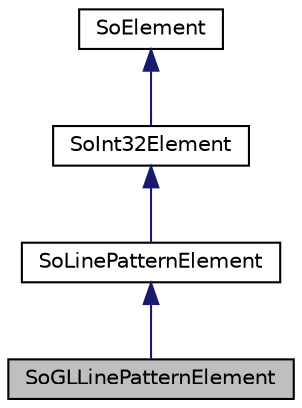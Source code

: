 digraph "SoGLLinePatternElement"
{
 // LATEX_PDF_SIZE
  edge [fontname="Helvetica",fontsize="10",labelfontname="Helvetica",labelfontsize="10"];
  node [fontname="Helvetica",fontsize="10",shape=record];
  Node1 [label="SoGLLinePatternElement",height=0.2,width=0.4,color="black", fillcolor="grey75", style="filled", fontcolor="black",tooltip="The SoGLLinePatternElement class changes the line stipple pattern of the OpenGL render state."];
  Node2 -> Node1 [dir="back",color="midnightblue",fontsize="10",style="solid",fontname="Helvetica"];
  Node2 [label="SoLinePatternElement",height=0.2,width=0.4,color="black", fillcolor="white", style="filled",URL="$classSoLinePatternElement.html",tooltip="The SoLinePatternElement class defines the line stipple pattern."];
  Node3 -> Node2 [dir="back",color="midnightblue",fontsize="10",style="solid",fontname="Helvetica"];
  Node3 [label="SoInt32Element",height=0.2,width=0.4,color="black", fillcolor="white", style="filled",URL="$classSoInt32Element.html",tooltip="The SoInt32Element class is the base class for elements that simply store a 32-bit integer."];
  Node4 -> Node3 [dir="back",color="midnightblue",fontsize="10",style="solid",fontname="Helvetica"];
  Node4 [label="SoElement",height=0.2,width=0.4,color="black", fillcolor="white", style="filled",URL="$classSoElement.html",tooltip="SoElement is the abstract base class for all elements."];
}
